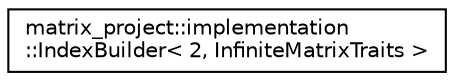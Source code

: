 digraph "Graphical Class Hierarchy"
{
  edge [fontname="Helvetica",fontsize="10",labelfontname="Helvetica",labelfontsize="10"];
  node [fontname="Helvetica",fontsize="10",shape=record];
  rankdir="LR";
  Node1 [label="matrix_project::implementation\l::IndexBuilder\< 2, InfiniteMatrixTraits \>",height=0.2,width=0.4,color="black", fillcolor="white", style="filled",URL="$structmatrix__project_1_1implementation_1_1IndexBuilder_3_012_00_01InfiniteMatrixTraits_01_4.html"];
}
